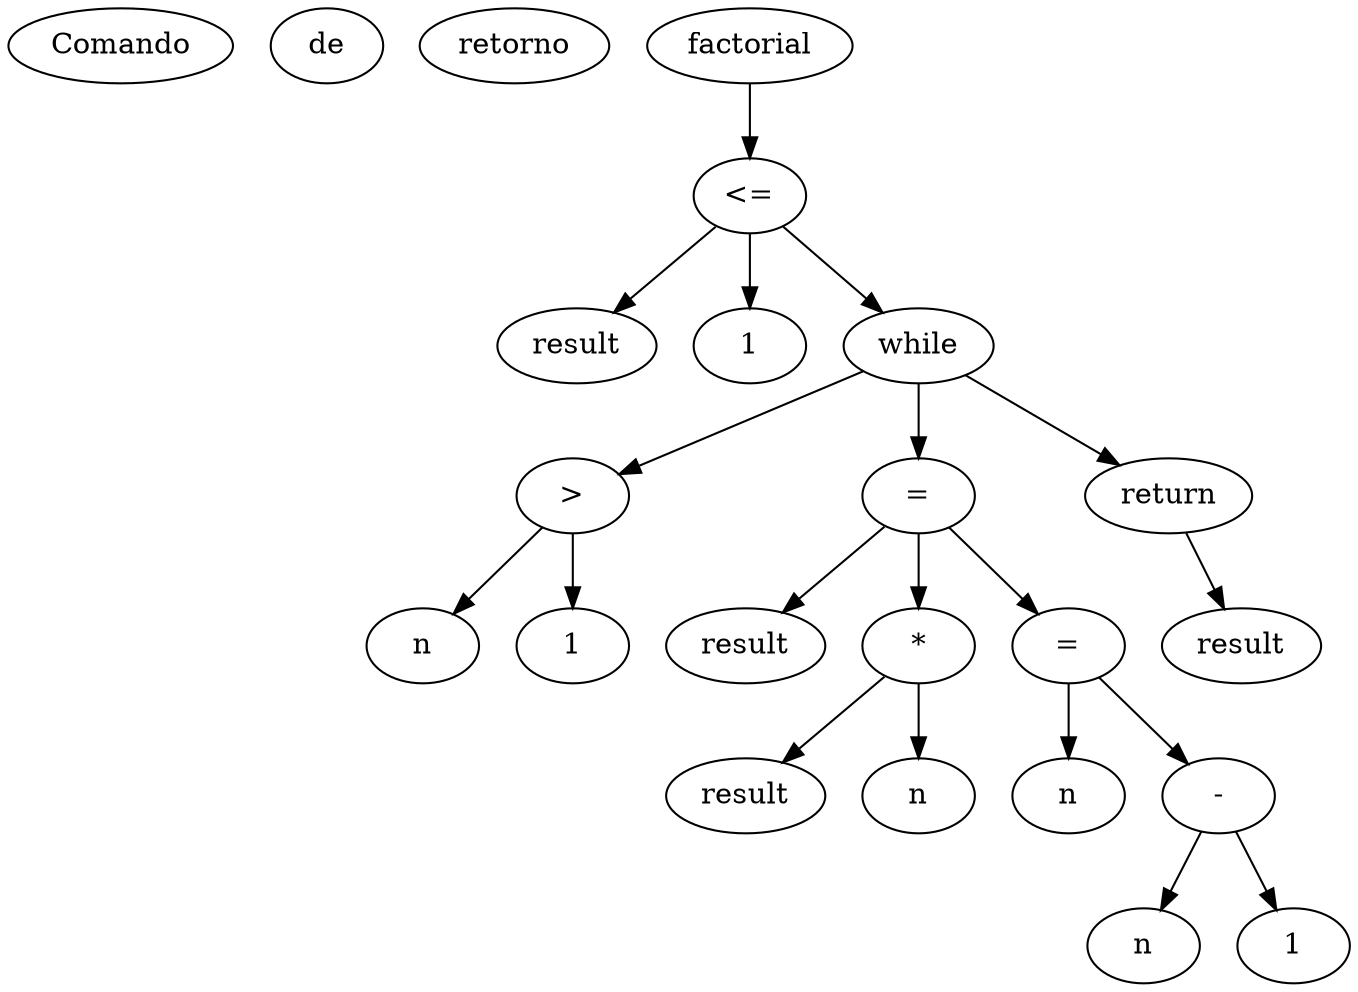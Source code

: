 # Executado assim: output2dot.sh 
# https://graphviz.org/doc/info/lang.html
digraph {
  Comando de retorno
  x6000004b11e0 [label="factorial"];
  x6000004b11e0 -> x6000004b1240
  x6000004b1240 [label="<="];
  x6000004b1240 -> x6000004b1200
  x6000004b1240 -> x6000004b1220
  x6000004b1240 -> x6000004b1420
  x6000004b1200 [label="result"];
  x6000004b1220 [label="1"];
  x6000004b1420 [label="while"];
  x6000004b1420 -> x6000004b12a0
  x6000004b1420 -> x6000004b1320
  x6000004b1420 -> x6000004b1460
  x6000004b12a0 [label=">"];
  x6000004b12a0 -> x6000004b1260
  x6000004b12a0 -> x6000004b1280
  x6000004b1260 [label="n"];
  x6000004b1280 [label="1"];
  x6000004b1320 [label="="];
  x6000004b1320 -> x6000004b1340
  x6000004b1320 -> x6000004b1300
  x6000004b1320 -> x6000004b13c0
  x6000004b1340 [label="result"];
  x6000004b1300 [label="*"];
  x6000004b1300 -> x6000004b12c0
  x6000004b1300 -> x6000004b12e0
  x6000004b12c0 [label="result"];
  x6000004b12e0 [label="n"];
  x6000004b13c0 [label="="];
  x6000004b13c0 -> x6000004b13e0
  x6000004b13c0 -> x6000004b13a0
  x6000004b13e0 [label="n"];
  x6000004b13a0 [label="-"];
  x6000004b13a0 -> x6000004b1360
  x6000004b13a0 -> x6000004b1380
  x6000004b1360 [label="n"];
  x6000004b1380 [label="1"];
  x6000004b1460 [label="return"];
  x6000004b1460 -> x6000004b1440
  x6000004b1440 [label="result"];
}
